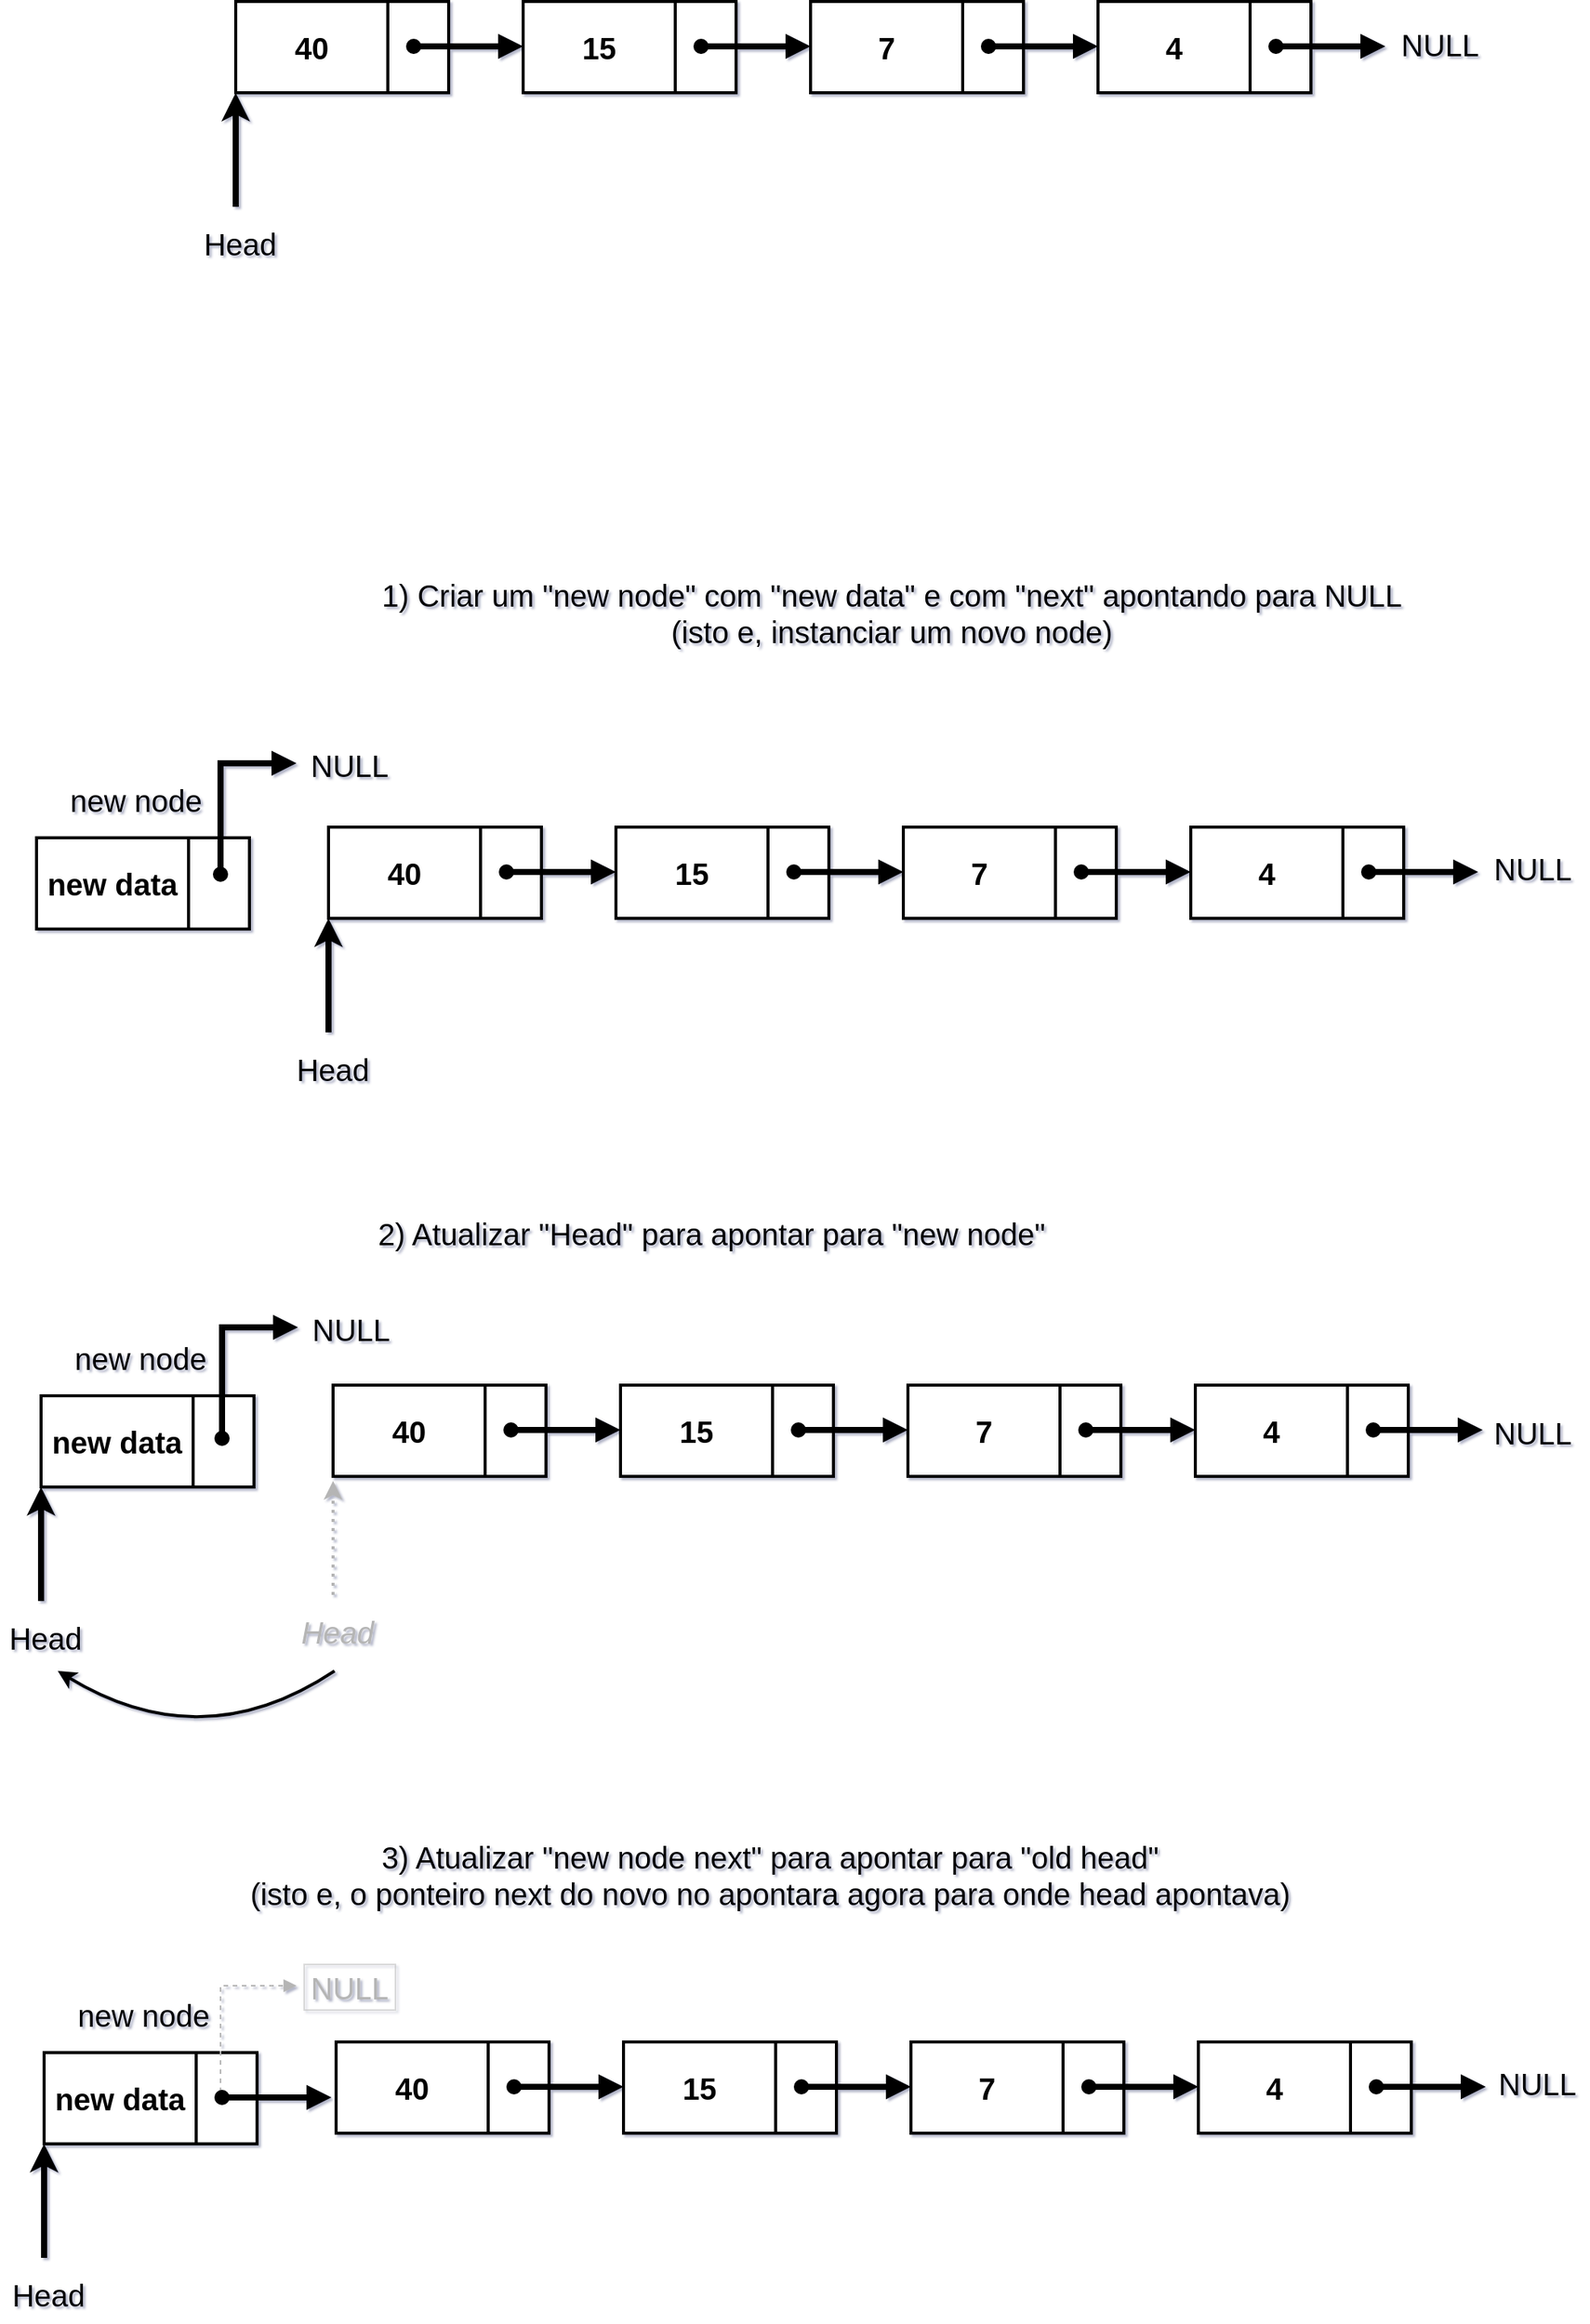 <mxfile version="15.5.4" type="embed"><diagram id="-Kn3t5EciEPvUc-Hu51d" name="Page-1"><mxGraphModel dx="1991" dy="1128" grid="0" gridSize="9" guides="1" tooltips="1" connect="1" arrows="1" fold="1" page="0" pageScale="1" pageWidth="827" pageHeight="1169" background="#ffffff" math="0" shadow="1"><root><mxCell id="0"/><mxCell id="1" parent="0"/><mxCell id="31" value="" style="group" vertex="1" connectable="0" parent="1"><mxGeometry x="-16" y="-144" width="783" height="174" as="geometry"/></mxCell><mxCell id="10" value="" style="group" vertex="1" connectable="0" parent="31"><mxGeometry x="27" width="189" height="60" as="geometry"/></mxCell><mxCell id="4" value="" style="group" vertex="1" connectable="0" parent="10"><mxGeometry width="140" height="60" as="geometry"/></mxCell><mxCell id="2" value="" style="rounded=0;whiteSpace=wrap;html=1;strokeColor=#000000;fillColor=#FFFFFF;strokeWidth=2;" vertex="1" parent="4"><mxGeometry x="100" width="40" height="60" as="geometry"/></mxCell><mxCell id="3" value="&lt;font color=&quot;#000000&quot; size=&quot;1&quot;&gt;&lt;b style=&quot;font-size: 20px&quot;&gt;40&lt;/b&gt;&lt;/font&gt;" style="rounded=0;whiteSpace=wrap;html=1;fillColor=#FFFFFF;strokeColor=#000000;strokeWidth=2;" vertex="1" parent="4"><mxGeometry width="100" height="60" as="geometry"/></mxCell><mxCell id="9" value="" style="endArrow=block;html=1;rounded=0;strokeColor=#000000;strokeWidth=4;startArrow=oval;startFill=1;endFill=1;" edge="1" parent="10"><mxGeometry width="50" height="50" relative="1" as="geometry"><mxPoint x="117" y="29.5" as="sourcePoint"/><mxPoint x="189" y="29.5" as="targetPoint"/></mxGeometry></mxCell><mxCell id="11" value="" style="group" vertex="1" connectable="0" parent="31"><mxGeometry x="216" width="189" height="60" as="geometry"/></mxCell><mxCell id="12" value="" style="group" vertex="1" connectable="0" parent="11"><mxGeometry width="140" height="60" as="geometry"/></mxCell><mxCell id="13" value="" style="rounded=0;whiteSpace=wrap;html=1;strokeColor=#000000;fillColor=#FFFFFF;strokeWidth=2;" vertex="1" parent="12"><mxGeometry x="100" width="40" height="60" as="geometry"/></mxCell><mxCell id="14" value="&lt;font color=&quot;#000000&quot; size=&quot;1&quot;&gt;&lt;b style=&quot;font-size: 20px&quot;&gt;15&lt;/b&gt;&lt;/font&gt;" style="rounded=0;whiteSpace=wrap;html=1;fillColor=#FFFFFF;strokeColor=#000000;strokeWidth=2;" vertex="1" parent="12"><mxGeometry width="100" height="60" as="geometry"/></mxCell><mxCell id="15" value="" style="endArrow=block;html=1;rounded=0;strokeColor=#000000;strokeWidth=4;startArrow=oval;startFill=1;endFill=1;" edge="1" parent="11"><mxGeometry width="50" height="50" relative="1" as="geometry"><mxPoint x="117" y="29.5" as="sourcePoint"/><mxPoint x="189" y="29.5" as="targetPoint"/></mxGeometry></mxCell><mxCell id="16" value="" style="group" vertex="1" connectable="0" parent="31"><mxGeometry x="405" width="189" height="60" as="geometry"/></mxCell><mxCell id="17" value="" style="group" vertex="1" connectable="0" parent="16"><mxGeometry width="140" height="60" as="geometry"/></mxCell><mxCell id="18" value="" style="rounded=0;whiteSpace=wrap;html=1;strokeColor=#000000;fillColor=#FFFFFF;strokeWidth=2;" vertex="1" parent="17"><mxGeometry x="100" width="40" height="60" as="geometry"/></mxCell><mxCell id="19" value="&lt;font color=&quot;#000000&quot; size=&quot;1&quot;&gt;&lt;b style=&quot;font-size: 20px&quot;&gt;7&lt;/b&gt;&lt;/font&gt;" style="rounded=0;whiteSpace=wrap;html=1;fillColor=#FFFFFF;strokeColor=#000000;strokeWidth=2;" vertex="1" parent="17"><mxGeometry width="100" height="60" as="geometry"/></mxCell><mxCell id="20" value="" style="endArrow=block;html=1;rounded=0;strokeColor=#000000;strokeWidth=4;startArrow=oval;startFill=1;endFill=1;" edge="1" parent="16"><mxGeometry width="50" height="50" relative="1" as="geometry"><mxPoint x="117" y="29.5" as="sourcePoint"/><mxPoint x="189" y="29.5" as="targetPoint"/></mxGeometry></mxCell><mxCell id="21" value="" style="group" vertex="1" connectable="0" parent="31"><mxGeometry x="594" width="189" height="60" as="geometry"/></mxCell><mxCell id="22" value="" style="group" vertex="1" connectable="0" parent="21"><mxGeometry width="140" height="60" as="geometry"/></mxCell><mxCell id="23" value="" style="rounded=0;whiteSpace=wrap;html=1;strokeColor=#000000;fillColor=#FFFFFF;strokeWidth=2;" vertex="1" parent="22"><mxGeometry x="100" width="40" height="60" as="geometry"/></mxCell><mxCell id="24" value="&lt;font color=&quot;#000000&quot; size=&quot;1&quot;&gt;&lt;b style=&quot;font-size: 20px&quot;&gt;4&lt;/b&gt;&lt;/font&gt;" style="rounded=0;whiteSpace=wrap;html=1;fillColor=#FFFFFF;strokeColor=#000000;strokeWidth=2;" vertex="1" parent="22"><mxGeometry width="100" height="60" as="geometry"/></mxCell><mxCell id="25" value="" style="endArrow=block;html=1;rounded=0;strokeColor=#000000;strokeWidth=4;startArrow=oval;startFill=1;endFill=1;" edge="1" parent="21"><mxGeometry width="50" height="50" relative="1" as="geometry"><mxPoint x="117" y="29.5" as="sourcePoint"/><mxPoint x="189" y="29.5" as="targetPoint"/></mxGeometry></mxCell><mxCell id="26" value="" style="endArrow=classic;html=1;rounded=0;fontSize=20;fontColor=#000000;strokeColor=#000000;strokeWidth=4;" edge="1" parent="31"><mxGeometry width="50" height="50" relative="1" as="geometry"><mxPoint x="27" y="135" as="sourcePoint"/><mxPoint x="27" y="60" as="targetPoint"/></mxGeometry></mxCell><mxCell id="27" value="Head" style="text;html=1;strokeColor=none;fillColor=none;align=center;verticalAlign=middle;whiteSpace=wrap;rounded=0;fontSize=20;fontColor=#000000;" vertex="1" parent="31"><mxGeometry y="144" width="60" height="30" as="geometry"/></mxCell><mxCell id="71" value="" style="group" vertex="1" connectable="0" parent="1"><mxGeometry x="-120" y="366" width="948" height="207" as="geometry"/></mxCell><mxCell id="33" value="" style="group" vertex="1" connectable="0" parent="71"><mxGeometry x="165" y="33" width="783" height="174" as="geometry"/></mxCell><mxCell id="34" value="" style="group" vertex="1" connectable="0" parent="33"><mxGeometry x="27" width="189" height="60" as="geometry"/></mxCell><mxCell id="35" value="" style="group" vertex="1" connectable="0" parent="34"><mxGeometry width="140" height="60" as="geometry"/></mxCell><mxCell id="36" value="" style="rounded=0;whiteSpace=wrap;html=1;strokeColor=#000000;fillColor=#FFFFFF;strokeWidth=2;" vertex="1" parent="35"><mxGeometry x="100" width="40" height="60" as="geometry"/></mxCell><mxCell id="37" value="&lt;font color=&quot;#000000&quot; size=&quot;1&quot;&gt;&lt;b style=&quot;font-size: 20px&quot;&gt;40&lt;/b&gt;&lt;/font&gt;" style="rounded=0;whiteSpace=wrap;html=1;fillColor=#FFFFFF;strokeColor=#000000;strokeWidth=2;" vertex="1" parent="35"><mxGeometry width="100" height="60" as="geometry"/></mxCell><mxCell id="38" value="" style="endArrow=block;html=1;rounded=0;strokeColor=#000000;strokeWidth=4;startArrow=oval;startFill=1;endFill=1;" edge="1" parent="34"><mxGeometry width="50" height="50" relative="1" as="geometry"><mxPoint x="117" y="29.5" as="sourcePoint"/><mxPoint x="189" y="29.5" as="targetPoint"/></mxGeometry></mxCell><mxCell id="39" value="" style="group" vertex="1" connectable="0" parent="33"><mxGeometry x="216" width="189" height="60" as="geometry"/></mxCell><mxCell id="40" value="" style="group" vertex="1" connectable="0" parent="39"><mxGeometry width="140" height="60" as="geometry"/></mxCell><mxCell id="41" value="" style="rounded=0;whiteSpace=wrap;html=1;strokeColor=#000000;fillColor=#FFFFFF;strokeWidth=2;" vertex="1" parent="40"><mxGeometry x="100" width="40" height="60" as="geometry"/></mxCell><mxCell id="42" value="&lt;font color=&quot;#000000&quot; size=&quot;1&quot;&gt;&lt;b style=&quot;font-size: 20px&quot;&gt;15&lt;/b&gt;&lt;/font&gt;" style="rounded=0;whiteSpace=wrap;html=1;fillColor=#FFFFFF;strokeColor=#000000;strokeWidth=2;" vertex="1" parent="40"><mxGeometry width="100" height="60" as="geometry"/></mxCell><mxCell id="43" value="" style="endArrow=block;html=1;rounded=0;strokeColor=#000000;strokeWidth=4;startArrow=oval;startFill=1;endFill=1;" edge="1" parent="39"><mxGeometry width="50" height="50" relative="1" as="geometry"><mxPoint x="117" y="29.5" as="sourcePoint"/><mxPoint x="189" y="29.5" as="targetPoint"/></mxGeometry></mxCell><mxCell id="44" value="" style="group" vertex="1" connectable="0" parent="33"><mxGeometry x="405" width="189" height="60" as="geometry"/></mxCell><mxCell id="45" value="" style="group" vertex="1" connectable="0" parent="44"><mxGeometry width="140" height="60" as="geometry"/></mxCell><mxCell id="46" value="" style="rounded=0;whiteSpace=wrap;html=1;strokeColor=#000000;fillColor=#FFFFFF;strokeWidth=2;" vertex="1" parent="45"><mxGeometry x="100" width="40" height="60" as="geometry"/></mxCell><mxCell id="47" value="&lt;font color=&quot;#000000&quot; size=&quot;1&quot;&gt;&lt;b style=&quot;font-size: 20px&quot;&gt;7&lt;/b&gt;&lt;/font&gt;" style="rounded=0;whiteSpace=wrap;html=1;fillColor=#FFFFFF;strokeColor=#000000;strokeWidth=2;" vertex="1" parent="45"><mxGeometry width="100" height="60" as="geometry"/></mxCell><mxCell id="48" value="" style="endArrow=block;html=1;rounded=0;strokeColor=#000000;strokeWidth=4;startArrow=oval;startFill=1;endFill=1;" edge="1" parent="44"><mxGeometry width="50" height="50" relative="1" as="geometry"><mxPoint x="117" y="29.5" as="sourcePoint"/><mxPoint x="189" y="29.5" as="targetPoint"/></mxGeometry></mxCell><mxCell id="49" value="" style="group" vertex="1" connectable="0" parent="33"><mxGeometry x="594" width="189" height="60" as="geometry"/></mxCell><mxCell id="50" value="" style="group" vertex="1" connectable="0" parent="49"><mxGeometry width="140" height="60" as="geometry"/></mxCell><mxCell id="51" value="" style="rounded=0;whiteSpace=wrap;html=1;strokeColor=#000000;fillColor=#FFFFFF;strokeWidth=2;" vertex="1" parent="50"><mxGeometry x="100" width="40" height="60" as="geometry"/></mxCell><mxCell id="52" value="&lt;font color=&quot;#000000&quot; size=&quot;1&quot;&gt;&lt;b style=&quot;font-size: 20px&quot;&gt;4&lt;/b&gt;&lt;/font&gt;" style="rounded=0;whiteSpace=wrap;html=1;fillColor=#FFFFFF;strokeColor=#000000;strokeWidth=2;" vertex="1" parent="50"><mxGeometry width="100" height="60" as="geometry"/></mxCell><mxCell id="53" value="" style="endArrow=block;html=1;rounded=0;strokeColor=#000000;strokeWidth=4;startArrow=oval;startFill=1;endFill=1;" edge="1" parent="49"><mxGeometry width="50" height="50" relative="1" as="geometry"><mxPoint x="117" y="29.5" as="sourcePoint"/><mxPoint x="189" y="29.5" as="targetPoint"/></mxGeometry></mxCell><mxCell id="54" value="" style="endArrow=classic;html=1;rounded=0;fontSize=20;fontColor=#000000;strokeColor=#000000;strokeWidth=4;" edge="1" parent="33"><mxGeometry width="50" height="50" relative="1" as="geometry"><mxPoint x="27" y="135" as="sourcePoint"/><mxPoint x="27" y="60" as="targetPoint"/></mxGeometry></mxCell><mxCell id="55" value="Head" style="text;html=1;strokeColor=none;fillColor=none;align=center;verticalAlign=middle;whiteSpace=wrap;rounded=0;fontSize=20;fontColor=#000000;" vertex="1" parent="33"><mxGeometry y="144" width="60" height="30" as="geometry"/></mxCell><mxCell id="62" value="" style="group" vertex="1" connectable="0" parent="71"><mxGeometry y="40" width="189" height="60" as="geometry"/></mxCell><mxCell id="63" value="" style="group" vertex="1" connectable="0" parent="62"><mxGeometry width="140" height="60" as="geometry"/></mxCell><mxCell id="64" value="" style="rounded=0;whiteSpace=wrap;html=1;strokeColor=#000000;fillColor=#FFFFFF;strokeWidth=2;" vertex="1" parent="63"><mxGeometry x="100" width="40" height="60" as="geometry"/></mxCell><mxCell id="65" value="&lt;font color=&quot;#000000&quot;&gt;&lt;span style=&quot;font-size: 20px&quot;&gt;&lt;b&gt;new data&lt;/b&gt;&lt;/span&gt;&lt;/font&gt;" style="rounded=0;whiteSpace=wrap;html=1;fillColor=#FFFFFF;strokeColor=#000000;strokeWidth=2;" vertex="1" parent="63"><mxGeometry width="100" height="60" as="geometry"/></mxCell><mxCell id="70" value="new node" style="text;html=1;strokeColor=none;fillColor=none;align=center;verticalAlign=middle;whiteSpace=wrap;rounded=0;fontSize=20;fontColor=#000000;" vertex="1" parent="71"><mxGeometry x="12" width="107" height="30" as="geometry"/></mxCell><mxCell id="155" value="" style="endArrow=block;startArrow=oval;html=1;rounded=0;fontSize=20;fontColor=#B5B5B5;strokeColor=#000000;strokeWidth=4;startFill=1;endFill=1;" edge="1" parent="71"><mxGeometry width="50" height="50" relative="1" as="geometry"><mxPoint x="121" y="64" as="sourcePoint"/><mxPoint x="171" y="-9" as="targetPoint"/><Array as="points"><mxPoint x="121" y="-9"/><mxPoint x="141" y="-9"/></Array></mxGeometry></mxCell><mxCell id="105" value="3) Atualizar &quot;new node next&quot; para apontar para &quot;old head&quot;&lt;br&gt;(isto e, o ponteiro next do novo no apontara agora para onde head apontava)" style="text;html=1;strokeColor=none;fillColor=none;align=center;verticalAlign=middle;whiteSpace=wrap;rounded=0;fontSize=20;fontColor=#000000;" vertex="1" parent="1"><mxGeometry x="6" y="1073" width="713" height="30" as="geometry"/></mxCell><mxCell id="118" value="" style="group" vertex="1" connectable="0" parent="1"><mxGeometry x="-115" y="1165" width="948" height="214" as="geometry"/></mxCell><mxCell id="119" value="" style="group" vertex="1" connectable="0" parent="118"><mxGeometry x="165" y="33" width="783" height="174" as="geometry"/></mxCell><mxCell id="120" value="" style="group" vertex="1" connectable="0" parent="119"><mxGeometry x="27" width="189" height="60" as="geometry"/></mxCell><mxCell id="121" value="" style="group" vertex="1" connectable="0" parent="120"><mxGeometry width="140" height="60" as="geometry"/></mxCell><mxCell id="122" value="" style="rounded=0;whiteSpace=wrap;html=1;strokeColor=#000000;fillColor=#FFFFFF;strokeWidth=2;" vertex="1" parent="121"><mxGeometry x="100" width="40" height="60" as="geometry"/></mxCell><mxCell id="123" value="&lt;font color=&quot;#000000&quot; size=&quot;1&quot;&gt;&lt;b style=&quot;font-size: 20px&quot;&gt;40&lt;/b&gt;&lt;/font&gt;" style="rounded=0;whiteSpace=wrap;html=1;fillColor=#FFFFFF;strokeColor=#000000;strokeWidth=2;" vertex="1" parent="121"><mxGeometry width="100" height="60" as="geometry"/></mxCell><mxCell id="124" value="" style="endArrow=block;html=1;rounded=0;strokeColor=#000000;strokeWidth=4;startArrow=oval;startFill=1;endFill=1;" edge="1" parent="120"><mxGeometry width="50" height="50" relative="1" as="geometry"><mxPoint x="117" y="29.5" as="sourcePoint"/><mxPoint x="189" y="29.5" as="targetPoint"/></mxGeometry></mxCell><mxCell id="125" value="" style="group" vertex="1" connectable="0" parent="119"><mxGeometry x="216" width="189" height="60" as="geometry"/></mxCell><mxCell id="126" value="" style="group" vertex="1" connectable="0" parent="125"><mxGeometry width="140" height="60" as="geometry"/></mxCell><mxCell id="127" value="" style="rounded=0;whiteSpace=wrap;html=1;strokeColor=#000000;fillColor=#FFFFFF;strokeWidth=2;" vertex="1" parent="126"><mxGeometry x="100" width="40" height="60" as="geometry"/></mxCell><mxCell id="128" value="&lt;font color=&quot;#000000&quot; size=&quot;1&quot;&gt;&lt;b style=&quot;font-size: 20px&quot;&gt;15&lt;/b&gt;&lt;/font&gt;" style="rounded=0;whiteSpace=wrap;html=1;fillColor=#FFFFFF;strokeColor=#000000;strokeWidth=2;" vertex="1" parent="126"><mxGeometry width="100" height="60" as="geometry"/></mxCell><mxCell id="129" value="" style="endArrow=block;html=1;rounded=0;strokeColor=#000000;strokeWidth=4;startArrow=oval;startFill=1;endFill=1;" edge="1" parent="125"><mxGeometry width="50" height="50" relative="1" as="geometry"><mxPoint x="117" y="29.5" as="sourcePoint"/><mxPoint x="189" y="29.5" as="targetPoint"/></mxGeometry></mxCell><mxCell id="130" value="" style="group" vertex="1" connectable="0" parent="119"><mxGeometry x="405" width="189" height="60" as="geometry"/></mxCell><mxCell id="131" value="" style="group" vertex="1" connectable="0" parent="130"><mxGeometry width="140" height="60" as="geometry"/></mxCell><mxCell id="132" value="" style="rounded=0;whiteSpace=wrap;html=1;strokeColor=#000000;fillColor=#FFFFFF;strokeWidth=2;" vertex="1" parent="131"><mxGeometry x="100" width="40" height="60" as="geometry"/></mxCell><mxCell id="133" value="&lt;font color=&quot;#000000&quot; size=&quot;1&quot;&gt;&lt;b style=&quot;font-size: 20px&quot;&gt;7&lt;/b&gt;&lt;/font&gt;" style="rounded=0;whiteSpace=wrap;html=1;fillColor=#FFFFFF;strokeColor=#000000;strokeWidth=2;" vertex="1" parent="131"><mxGeometry width="100" height="60" as="geometry"/></mxCell><mxCell id="134" value="" style="endArrow=block;html=1;rounded=0;strokeColor=#000000;strokeWidth=4;startArrow=oval;startFill=1;endFill=1;" edge="1" parent="130"><mxGeometry width="50" height="50" relative="1" as="geometry"><mxPoint x="117" y="29.5" as="sourcePoint"/><mxPoint x="189" y="29.5" as="targetPoint"/></mxGeometry></mxCell><mxCell id="135" value="" style="group" vertex="1" connectable="0" parent="119"><mxGeometry x="594" width="189" height="60" as="geometry"/></mxCell><mxCell id="136" value="" style="group" vertex="1" connectable="0" parent="135"><mxGeometry width="140" height="60" as="geometry"/></mxCell><mxCell id="137" value="" style="rounded=0;whiteSpace=wrap;html=1;strokeColor=#000000;fillColor=#FFFFFF;strokeWidth=2;" vertex="1" parent="136"><mxGeometry x="100" width="40" height="60" as="geometry"/></mxCell><mxCell id="138" value="&lt;font color=&quot;#000000&quot; size=&quot;1&quot;&gt;&lt;b style=&quot;font-size: 20px&quot;&gt;4&lt;/b&gt;&lt;/font&gt;" style="rounded=0;whiteSpace=wrap;html=1;fillColor=#FFFFFF;strokeColor=#000000;strokeWidth=2;" vertex="1" parent="136"><mxGeometry width="100" height="60" as="geometry"/></mxCell><mxCell id="139" value="" style="endArrow=block;html=1;rounded=0;strokeColor=#000000;strokeWidth=4;startArrow=oval;startFill=1;endFill=1;" edge="1" parent="135"><mxGeometry width="50" height="50" relative="1" as="geometry"><mxPoint x="117" y="29.5" as="sourcePoint"/><mxPoint x="189" y="29.5" as="targetPoint"/></mxGeometry></mxCell><mxCell id="140" value="" style="group" vertex="1" connectable="0" parent="118"><mxGeometry y="40" width="189" height="60" as="geometry"/></mxCell><mxCell id="141" value="" style="group" vertex="1" connectable="0" parent="140"><mxGeometry width="140" height="60" as="geometry"/></mxCell><mxCell id="142" value="" style="rounded=0;whiteSpace=wrap;html=1;strokeColor=#000000;fillColor=#FFFFFF;strokeWidth=2;" vertex="1" parent="141"><mxGeometry x="100" width="40" height="60" as="geometry"/></mxCell><mxCell id="143" value="&lt;font color=&quot;#000000&quot;&gt;&lt;span style=&quot;font-size: 20px&quot;&gt;&lt;b&gt;new data&lt;/b&gt;&lt;/span&gt;&lt;/font&gt;" style="rounded=0;whiteSpace=wrap;html=1;fillColor=#FFFFFF;strokeColor=#000000;strokeWidth=2;" vertex="1" parent="141"><mxGeometry width="100" height="60" as="geometry"/></mxCell><mxCell id="145" value="new node" style="text;html=1;strokeColor=none;fillColor=none;align=center;verticalAlign=middle;whiteSpace=wrap;rounded=0;fontSize=20;fontColor=#000000;" vertex="1" parent="118"><mxGeometry x="12" width="107" height="30" as="geometry"/></mxCell><mxCell id="146" value="" style="endArrow=classic;html=1;rounded=0;fontSize=20;fontColor=#000000;strokeColor=#000000;strokeWidth=4;" edge="1" parent="118"><mxGeometry width="50" height="50" relative="1" as="geometry"><mxPoint y="175" as="sourcePoint"/><mxPoint y="100" as="targetPoint"/></mxGeometry></mxCell><mxCell id="147" value="Head" style="text;html=1;strokeColor=none;fillColor=none;align=center;verticalAlign=middle;whiteSpace=wrap;rounded=0;fontSize=20;fontColor=#000000;" vertex="1" parent="118"><mxGeometry x="-27" y="184" width="60" height="30" as="geometry"/></mxCell><mxCell id="165" value="NULL" style="text;html=1;strokeColor=#B5B5B5;fillColor=none;align=center;verticalAlign=middle;whiteSpace=wrap;rounded=0;shadow=0;glass=0;sketch=0;fontSize=20;fontColor=#B5B5B5;opacity=50;" vertex="1" parent="118"><mxGeometry x="171" y="-18" width="60" height="30" as="geometry"/></mxCell><mxCell id="164" value="" style="endArrow=block;startArrow=oval;html=1;rounded=0;fontSize=20;fontColor=#B5B5B5;strokeColor=#B5B5B5;strokeWidth=1;startFill=1;endFill=1;dashed=1;" edge="1" parent="118"><mxGeometry width="50" height="50" relative="1" as="geometry"><mxPoint x="116" y="69" as="sourcePoint"/><mxPoint x="166" y="-4" as="targetPoint"/><Array as="points"><mxPoint x="116" y="-4"/><mxPoint x="136" y="-4"/></Array></mxGeometry></mxCell><mxCell id="157" value="NULL" style="text;html=1;strokeColor=none;fillColor=none;align=center;verticalAlign=middle;whiteSpace=wrap;rounded=0;shadow=0;glass=0;sketch=0;fontSize=20;fontColor=#000000;opacity=50;" vertex="1" parent="1"><mxGeometry x="773" y="-131" width="60" height="30" as="geometry"/></mxCell><mxCell id="158" value="NULL" style="text;html=1;strokeColor=none;fillColor=none;align=center;verticalAlign=middle;whiteSpace=wrap;rounded=0;shadow=0;glass=0;sketch=0;fontSize=20;fontColor=#000000;opacity=50;" vertex="1" parent="1"><mxGeometry x="56" y="343" width="60" height="30" as="geometry"/></mxCell><mxCell id="162" value="NULL" style="text;html=1;strokeColor=none;fillColor=none;align=center;verticalAlign=middle;whiteSpace=wrap;rounded=0;shadow=0;glass=0;sketch=0;fontSize=20;fontColor=#000000;opacity=50;" vertex="1" parent="1"><mxGeometry x="834" y="411" width="60" height="30" as="geometry"/></mxCell><mxCell id="163" value="NULL" style="text;html=1;strokeColor=none;fillColor=none;align=center;verticalAlign=middle;whiteSpace=wrap;rounded=0;shadow=0;glass=0;sketch=0;fontSize=20;fontColor=#000000;opacity=50;" vertex="1" parent="1"><mxGeometry x="837" y="1210" width="60" height="30" as="geometry"/></mxCell><mxCell id="171" value="" style="endArrow=block;html=1;rounded=0;strokeColor=#000000;strokeWidth=4;startArrow=oval;startFill=1;endFill=1;" edge="1" parent="1"><mxGeometry width="50" height="50" relative="1" as="geometry"><mxPoint x="2" y="1234.5" as="sourcePoint"/><mxPoint x="74" y="1234.5" as="targetPoint"/></mxGeometry></mxCell><mxCell id="172" value="" style="group" vertex="1" connectable="0" parent="1"><mxGeometry x="-117" y="681" width="1011" height="331" as="geometry"/></mxCell><mxCell id="72" value="" style="group" vertex="1" connectable="0" parent="172"><mxGeometry y="52" width="948" height="214" as="geometry"/></mxCell><mxCell id="73" value="" style="group" vertex="1" connectable="0" parent="72"><mxGeometry x="165" y="33" width="783" height="174" as="geometry"/></mxCell><mxCell id="74" value="" style="group" vertex="1" connectable="0" parent="73"><mxGeometry x="27" width="189" height="60" as="geometry"/></mxCell><mxCell id="75" value="" style="group" vertex="1" connectable="0" parent="74"><mxGeometry width="140" height="60" as="geometry"/></mxCell><mxCell id="76" value="" style="rounded=0;whiteSpace=wrap;html=1;strokeColor=#000000;fillColor=#FFFFFF;strokeWidth=2;" vertex="1" parent="75"><mxGeometry x="100" width="40" height="60" as="geometry"/></mxCell><mxCell id="77" value="&lt;font color=&quot;#000000&quot; size=&quot;1&quot;&gt;&lt;b style=&quot;font-size: 20px&quot;&gt;40&lt;/b&gt;&lt;/font&gt;" style="rounded=0;whiteSpace=wrap;html=1;fillColor=#FFFFFF;strokeColor=#000000;strokeWidth=2;" vertex="1" parent="75"><mxGeometry width="100" height="60" as="geometry"/></mxCell><mxCell id="78" value="" style="endArrow=block;html=1;rounded=0;strokeColor=#000000;strokeWidth=4;startArrow=oval;startFill=1;endFill=1;" edge="1" parent="74"><mxGeometry width="50" height="50" relative="1" as="geometry"><mxPoint x="117" y="29.5" as="sourcePoint"/><mxPoint x="189" y="29.5" as="targetPoint"/></mxGeometry></mxCell><mxCell id="79" value="" style="group" vertex="1" connectable="0" parent="73"><mxGeometry x="216" width="189" height="60" as="geometry"/></mxCell><mxCell id="80" value="" style="group" vertex="1" connectable="0" parent="79"><mxGeometry width="140" height="60" as="geometry"/></mxCell><mxCell id="81" value="" style="rounded=0;whiteSpace=wrap;html=1;strokeColor=#000000;fillColor=#FFFFFF;strokeWidth=2;" vertex="1" parent="80"><mxGeometry x="100" width="40" height="60" as="geometry"/></mxCell><mxCell id="82" value="&lt;font color=&quot;#000000&quot; size=&quot;1&quot;&gt;&lt;b style=&quot;font-size: 20px&quot;&gt;15&lt;/b&gt;&lt;/font&gt;" style="rounded=0;whiteSpace=wrap;html=1;fillColor=#FFFFFF;strokeColor=#000000;strokeWidth=2;" vertex="1" parent="80"><mxGeometry width="100" height="60" as="geometry"/></mxCell><mxCell id="83" value="" style="endArrow=block;html=1;rounded=0;strokeColor=#000000;strokeWidth=4;startArrow=oval;startFill=1;endFill=1;" edge="1" parent="79"><mxGeometry width="50" height="50" relative="1" as="geometry"><mxPoint x="117" y="29.5" as="sourcePoint"/><mxPoint x="189" y="29.5" as="targetPoint"/></mxGeometry></mxCell><mxCell id="84" value="" style="group" vertex="1" connectable="0" parent="73"><mxGeometry x="405" width="189" height="60" as="geometry"/></mxCell><mxCell id="85" value="" style="group" vertex="1" connectable="0" parent="84"><mxGeometry width="140" height="60" as="geometry"/></mxCell><mxCell id="86" value="" style="rounded=0;whiteSpace=wrap;html=1;strokeColor=#000000;fillColor=#FFFFFF;strokeWidth=2;" vertex="1" parent="85"><mxGeometry x="100" width="40" height="60" as="geometry"/></mxCell><mxCell id="87" value="&lt;font color=&quot;#000000&quot; size=&quot;1&quot;&gt;&lt;b style=&quot;font-size: 20px&quot;&gt;7&lt;/b&gt;&lt;/font&gt;" style="rounded=0;whiteSpace=wrap;html=1;fillColor=#FFFFFF;strokeColor=#000000;strokeWidth=2;" vertex="1" parent="85"><mxGeometry width="100" height="60" as="geometry"/></mxCell><mxCell id="88" value="" style="endArrow=block;html=1;rounded=0;strokeColor=#000000;strokeWidth=4;startArrow=oval;startFill=1;endFill=1;" edge="1" parent="84"><mxGeometry width="50" height="50" relative="1" as="geometry"><mxPoint x="117" y="29.5" as="sourcePoint"/><mxPoint x="189" y="29.5" as="targetPoint"/></mxGeometry></mxCell><mxCell id="89" value="" style="group" vertex="1" connectable="0" parent="73"><mxGeometry x="594" width="189" height="60" as="geometry"/></mxCell><mxCell id="90" value="" style="group" vertex="1" connectable="0" parent="89"><mxGeometry width="140" height="60" as="geometry"/></mxCell><mxCell id="91" value="" style="rounded=0;whiteSpace=wrap;html=1;strokeColor=#000000;fillColor=#FFFFFF;strokeWidth=2;" vertex="1" parent="90"><mxGeometry x="100" width="40" height="60" as="geometry"/></mxCell><mxCell id="92" value="&lt;font color=&quot;#000000&quot; size=&quot;1&quot;&gt;&lt;b style=&quot;font-size: 20px&quot;&gt;4&lt;/b&gt;&lt;/font&gt;" style="rounded=0;whiteSpace=wrap;html=1;fillColor=#FFFFFF;strokeColor=#000000;strokeWidth=2;" vertex="1" parent="90"><mxGeometry width="100" height="60" as="geometry"/></mxCell><mxCell id="93" value="" style="endArrow=block;html=1;rounded=0;strokeColor=#000000;strokeWidth=4;startArrow=oval;startFill=1;endFill=1;" edge="1" parent="89"><mxGeometry width="50" height="50" relative="1" as="geometry"><mxPoint x="117" y="29.5" as="sourcePoint"/><mxPoint x="189" y="29.5" as="targetPoint"/></mxGeometry></mxCell><mxCell id="96" value="" style="group" vertex="1" connectable="0" parent="72"><mxGeometry y="40" width="189" height="60" as="geometry"/></mxCell><mxCell id="97" value="" style="group" vertex="1" connectable="0" parent="96"><mxGeometry width="140" height="60" as="geometry"/></mxCell><mxCell id="98" value="" style="rounded=0;whiteSpace=wrap;html=1;strokeColor=#000000;fillColor=#FFFFFF;strokeWidth=2;" vertex="1" parent="97"><mxGeometry x="100" width="40" height="60" as="geometry"/></mxCell><mxCell id="99" value="&lt;font color=&quot;#000000&quot;&gt;&lt;span style=&quot;font-size: 20px&quot;&gt;&lt;b&gt;new data&lt;/b&gt;&lt;/span&gt;&lt;/font&gt;" style="rounded=0;whiteSpace=wrap;html=1;fillColor=#FFFFFF;strokeColor=#000000;strokeWidth=2;" vertex="1" parent="97"><mxGeometry width="100" height="60" as="geometry"/></mxCell><mxCell id="101" value="new node" style="text;html=1;strokeColor=none;fillColor=none;align=center;verticalAlign=middle;whiteSpace=wrap;rounded=0;fontSize=20;fontColor=#000000;" vertex="1" parent="72"><mxGeometry x="12" width="107" height="30" as="geometry"/></mxCell><mxCell id="102" value="" style="endArrow=classic;html=1;rounded=0;fontSize=20;fontColor=#000000;strokeColor=#000000;strokeWidth=4;" edge="1" parent="72"><mxGeometry width="50" height="50" relative="1" as="geometry"><mxPoint y="175" as="sourcePoint"/><mxPoint y="100" as="targetPoint"/></mxGeometry></mxCell><mxCell id="103" value="Head" style="text;html=1;strokeColor=none;fillColor=none;align=center;verticalAlign=middle;whiteSpace=wrap;rounded=0;fontSize=20;fontColor=#000000;" vertex="1" parent="72"><mxGeometry x="-27" y="184" width="60" height="30" as="geometry"/></mxCell><mxCell id="160" value="" style="endArrow=block;startArrow=oval;html=1;rounded=0;fontSize=20;fontColor=#B5B5B5;strokeColor=#000000;strokeWidth=4;startFill=1;endFill=1;" edge="1" parent="72"><mxGeometry width="50" height="50" relative="1" as="geometry"><mxPoint x="119" y="68" as="sourcePoint"/><mxPoint x="169" y="-5" as="targetPoint"/><Array as="points"><mxPoint x="119" y="-5"/><mxPoint x="139" y="-5"/></Array></mxGeometry></mxCell><mxCell id="161" value="NULL" style="text;html=1;strokeColor=none;fillColor=none;align=center;verticalAlign=middle;whiteSpace=wrap;rounded=0;shadow=0;glass=0;sketch=0;fontSize=20;fontColor=#000000;opacity=50;" vertex="1" parent="72"><mxGeometry x="174" y="-19" width="60" height="30" as="geometry"/></mxCell><mxCell id="113" value="" style="group;sketch=0;shadow=0;glass=0;opacity=50;fontStyle=0" vertex="1" connectable="0" parent="172"><mxGeometry x="165" y="148" width="60" height="114" as="geometry"/></mxCell><mxCell id="111" value="" style="endArrow=classic;html=1;rounded=0;fontSize=20;fontColor=#B5B5B5;strokeColor=#B5B5B5;strokeWidth=2;dashed=1;dashPattern=1 2;" edge="1" parent="113"><mxGeometry width="50" height="50" relative="1" as="geometry"><mxPoint x="27" y="75" as="sourcePoint"/><mxPoint x="27" as="targetPoint"/></mxGeometry></mxCell><mxCell id="112" value="&lt;i&gt;&lt;font&gt;Head&lt;/font&gt;&lt;/i&gt;" style="text;html=1;strokeColor=none;fillColor=none;align=center;verticalAlign=middle;whiteSpace=wrap;rounded=0;fontSize=20;fontColor=#B5B5B5;sketch=1;" vertex="1" parent="113"><mxGeometry y="84" width="60" height="30" as="geometry"/></mxCell><mxCell id="117" value="" style="curved=1;endArrow=classic;html=1;rounded=0;fontSize=20;fontColor=#B5B5B5;strokeColor=#000000;strokeWidth=2;entryX=0.633;entryY=1.233;entryDx=0;entryDy=0;entryPerimeter=0;" edge="1" parent="172" target="103"><mxGeometry width="50" height="50" relative="1" as="geometry"><mxPoint x="193" y="273" as="sourcePoint"/><mxPoint x="143" y="323" as="targetPoint"/><Array as="points"><mxPoint x="106" y="331"/></Array></mxGeometry></mxCell><mxCell id="159" value="NULL" style="text;html=1;strokeColor=none;fillColor=none;align=center;verticalAlign=middle;whiteSpace=wrap;rounded=0;shadow=0;glass=0;sketch=0;fontSize=20;fontColor=#000000;opacity=50;" vertex="1" parent="172"><mxGeometry x="951" y="101" width="60" height="30" as="geometry"/></mxCell><mxCell id="173" value="1) Criar um &quot;new node&quot; com &quot;new data&quot; e com &quot;next&quot; apontando para NULL&lt;br&gt;(isto e, instanciar um novo node)" style="text;html=1;strokeColor=none;fillColor=none;align=center;verticalAlign=middle;whiteSpace=wrap;rounded=0;fontSize=20;fontColor=#000000;" vertex="1" parent="1"><mxGeometry x="68" y="224" width="749" height="67" as="geometry"/></mxCell><mxCell id="104" value="2) Atualizar &quot;Head&quot; para apontar para &quot;new node&quot;" style="text;html=1;strokeColor=none;fillColor=none;align=center;verticalAlign=middle;whiteSpace=wrap;rounded=0;fontSize=20;fontColor=#000000;" vertex="1" parent="1"><mxGeometry x="67" y="651" width="514" height="30" as="geometry"/></mxCell></root></mxGraphModel></diagram></mxfile>